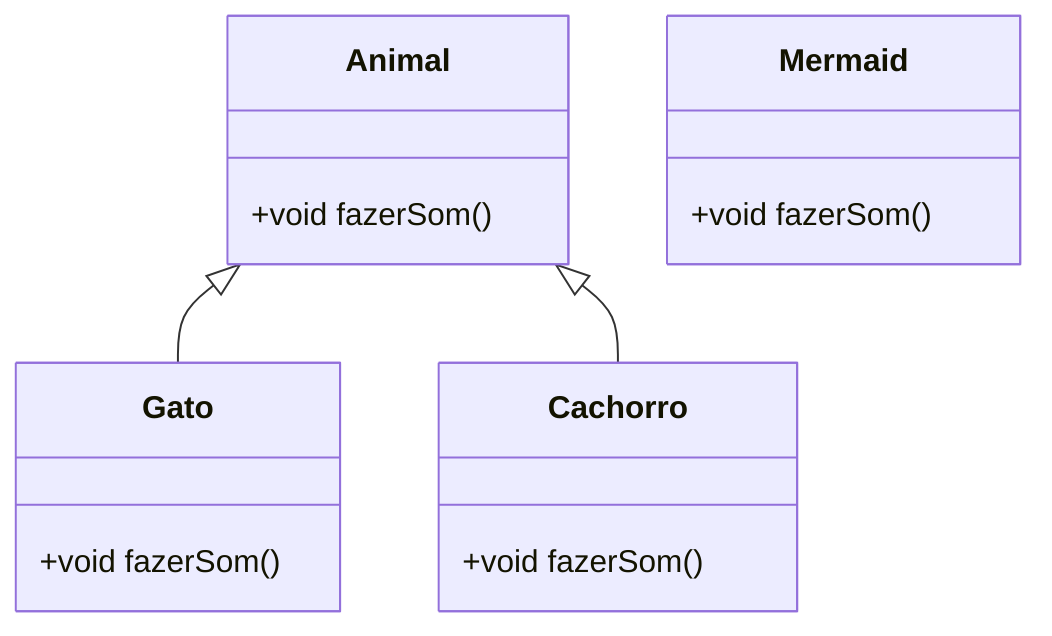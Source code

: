 classDiagram
    class Animal {
        +void fazerSom()
    }

    class Gato {
        +void fazerSom()
    }

    class Cachorro {
        +void fazerSom()
    }

    class Mermaid {
        +void fazerSom()
    }

    Animal <|-- Gato
    Animal <|-- Cachorro